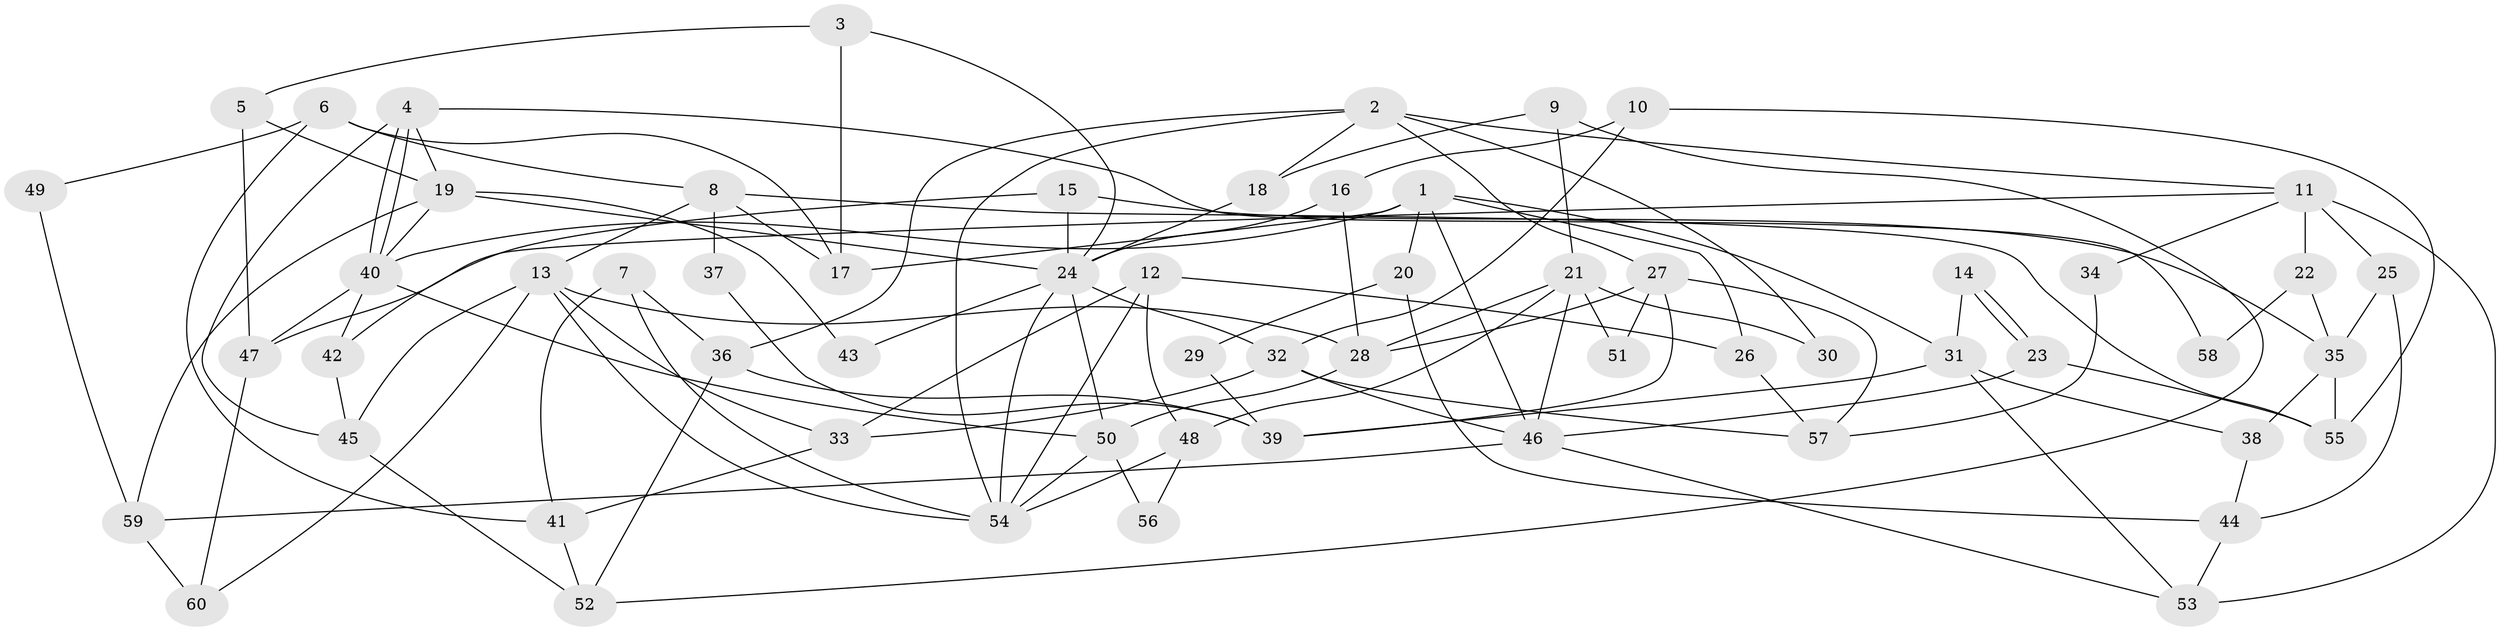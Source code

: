 // coarse degree distribution, {11: 0.041666666666666664, 8: 0.08333333333333333, 7: 0.20833333333333334, 3: 0.125, 4: 0.08333333333333333, 10: 0.041666666666666664, 2: 0.2916666666666667, 9: 0.041666666666666664, 5: 0.08333333333333333}
// Generated by graph-tools (version 1.1) at 2025/51/03/04/25 22:51:07]
// undirected, 60 vertices, 120 edges
graph export_dot {
  node [color=gray90,style=filled];
  1;
  2;
  3;
  4;
  5;
  6;
  7;
  8;
  9;
  10;
  11;
  12;
  13;
  14;
  15;
  16;
  17;
  18;
  19;
  20;
  21;
  22;
  23;
  24;
  25;
  26;
  27;
  28;
  29;
  30;
  31;
  32;
  33;
  34;
  35;
  36;
  37;
  38;
  39;
  40;
  41;
  42;
  43;
  44;
  45;
  46;
  47;
  48;
  49;
  50;
  51;
  52;
  53;
  54;
  55;
  56;
  57;
  58;
  59;
  60;
  1 -- 46;
  1 -- 40;
  1 -- 17;
  1 -- 20;
  1 -- 26;
  1 -- 31;
  2 -- 54;
  2 -- 36;
  2 -- 11;
  2 -- 18;
  2 -- 27;
  2 -- 30;
  3 -- 24;
  3 -- 17;
  3 -- 5;
  4 -- 19;
  4 -- 40;
  4 -- 40;
  4 -- 45;
  4 -- 58;
  5 -- 19;
  5 -- 47;
  6 -- 41;
  6 -- 8;
  6 -- 17;
  6 -- 49;
  7 -- 36;
  7 -- 54;
  7 -- 41;
  8 -- 13;
  8 -- 17;
  8 -- 37;
  8 -- 55;
  9 -- 52;
  9 -- 18;
  9 -- 21;
  10 -- 32;
  10 -- 16;
  10 -- 55;
  11 -- 47;
  11 -- 22;
  11 -- 25;
  11 -- 34;
  11 -- 53;
  12 -- 48;
  12 -- 54;
  12 -- 26;
  12 -- 33;
  13 -- 60;
  13 -- 28;
  13 -- 33;
  13 -- 45;
  13 -- 54;
  14 -- 23;
  14 -- 23;
  14 -- 31;
  15 -- 24;
  15 -- 35;
  15 -- 42;
  16 -- 24;
  16 -- 28;
  18 -- 24;
  19 -- 40;
  19 -- 24;
  19 -- 43;
  19 -- 59;
  20 -- 44;
  20 -- 29;
  21 -- 28;
  21 -- 30;
  21 -- 46;
  21 -- 48;
  21 -- 51;
  22 -- 35;
  22 -- 58;
  23 -- 55;
  23 -- 46;
  24 -- 32;
  24 -- 54;
  24 -- 43;
  24 -- 50;
  25 -- 44;
  25 -- 35;
  26 -- 57;
  27 -- 57;
  27 -- 28;
  27 -- 39;
  27 -- 51;
  28 -- 50;
  29 -- 39;
  31 -- 53;
  31 -- 38;
  31 -- 39;
  32 -- 33;
  32 -- 46;
  32 -- 57;
  33 -- 41;
  34 -- 57;
  35 -- 55;
  35 -- 38;
  36 -- 52;
  36 -- 39;
  37 -- 39;
  38 -- 44;
  40 -- 42;
  40 -- 47;
  40 -- 50;
  41 -- 52;
  42 -- 45;
  44 -- 53;
  45 -- 52;
  46 -- 53;
  46 -- 59;
  47 -- 60;
  48 -- 54;
  48 -- 56;
  49 -- 59;
  50 -- 54;
  50 -- 56;
  59 -- 60;
}
